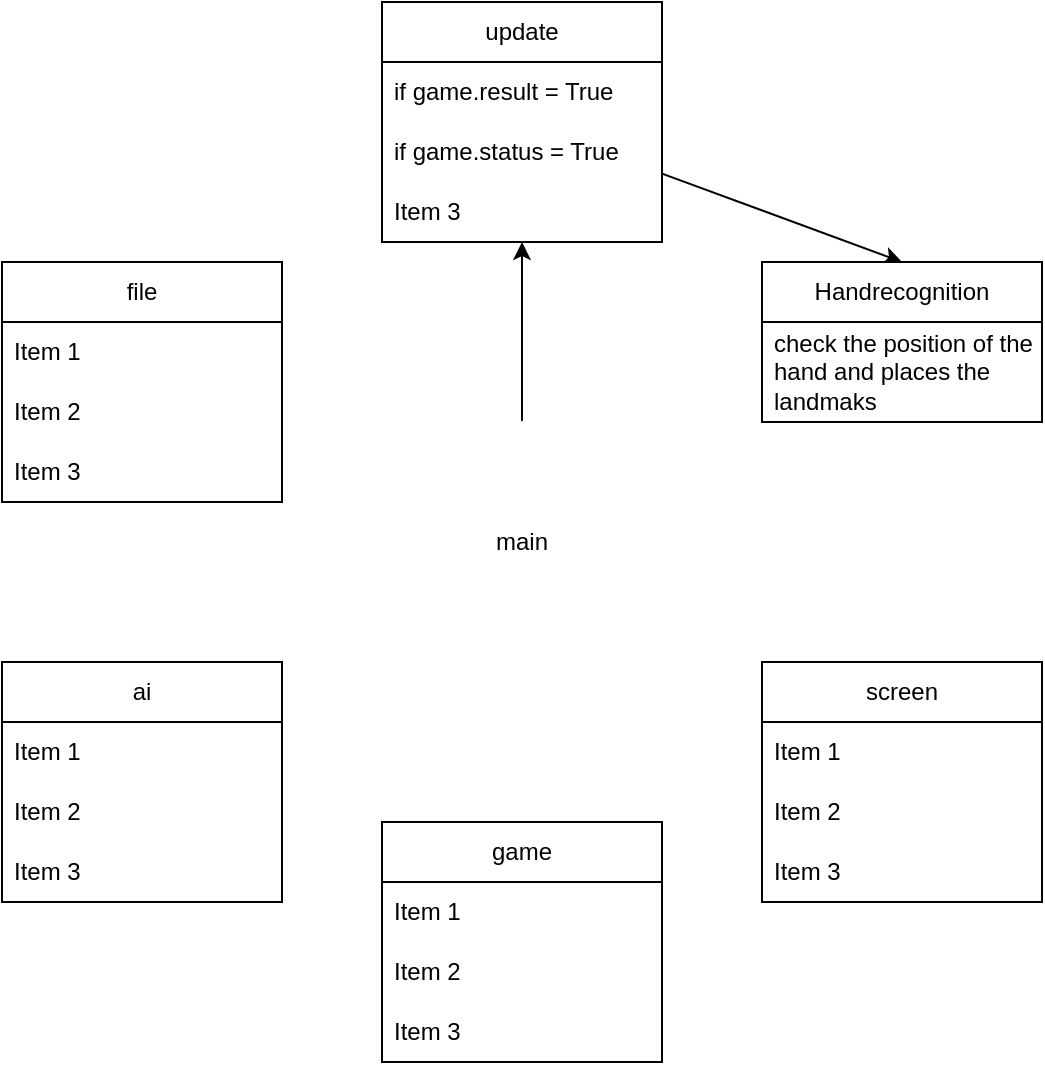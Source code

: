<mxfile>
    <diagram id="9jruPNCNYyBE72fW9I6N" name="Page-1">
        <mxGraphModel dx="2223" dy="1096" grid="1" gridSize="10" guides="1" tooltips="1" connect="1" arrows="1" fold="1" page="1" pageScale="1" pageWidth="1100" pageHeight="850" math="0" shadow="0">
            <root>
                <mxCell id="0"/>
                <mxCell id="1" parent="0"/>
                <mxCell id="83" style="edgeStyle=none;html=1;exitX=0.5;exitY=0;exitDx=0;exitDy=0;fontFamily=Helvetica;" parent="1" source="45" target="54" edge="1">
                    <mxGeometry relative="1" as="geometry"/>
                </mxCell>
                <mxCell id="45" value="main" style="rhombus;whiteSpace=wrap;html=1;shadow=0;strokeColor=#FFFFFF;" parent="1" vertex="1">
                    <mxGeometry x="480" y="380" width="120" height="120" as="geometry"/>
                </mxCell>
                <mxCell id="84" style="edgeStyle=none;html=1;entryX=0.5;entryY=0;entryDx=0;entryDy=0;" parent="1" source="54" target="62" edge="1">
                    <mxGeometry relative="1" as="geometry"/>
                </mxCell>
                <mxCell id="54" value="update" style="swimlane;fontStyle=0;childLayout=stackLayout;horizontal=1;startSize=30;horizontalStack=0;resizeParent=1;resizeParentMax=0;resizeLast=0;collapsible=1;marginBottom=0;whiteSpace=wrap;html=1;" parent="1" vertex="1">
                    <mxGeometry x="470" y="170" width="140" height="120" as="geometry">
                        <mxRectangle x="360" y="360" width="80" height="30" as="alternateBounds"/>
                    </mxGeometry>
                </mxCell>
                <mxCell id="55" value="if game.result = True" style="text;strokeColor=none;fillColor=none;align=left;verticalAlign=middle;spacingLeft=4;spacingRight=4;overflow=hidden;points=[[0,0.5],[1,0.5]];portConstraint=eastwest;rotatable=0;whiteSpace=wrap;html=1;" parent="54" vertex="1">
                    <mxGeometry y="30" width="140" height="30" as="geometry"/>
                </mxCell>
                <mxCell id="56" value="if game.status = True" style="text;strokeColor=none;fillColor=none;align=left;verticalAlign=middle;spacingLeft=4;spacingRight=4;overflow=hidden;points=[[0,0.5],[1,0.5]];portConstraint=eastwest;rotatable=0;whiteSpace=wrap;html=1;" parent="54" vertex="1">
                    <mxGeometry y="60" width="140" height="30" as="geometry"/>
                </mxCell>
                <mxCell id="57" value="Item 3" style="text;strokeColor=none;fillColor=none;align=left;verticalAlign=middle;spacingLeft=4;spacingRight=4;overflow=hidden;points=[[0,0.5],[1,0.5]];portConstraint=eastwest;rotatable=0;whiteSpace=wrap;html=1;" parent="54" vertex="1">
                    <mxGeometry y="90" width="140" height="30" as="geometry"/>
                </mxCell>
                <mxCell id="58" value="game" style="swimlane;fontStyle=0;childLayout=stackLayout;horizontal=1;startSize=30;horizontalStack=0;resizeParent=1;resizeParentMax=0;resizeLast=0;collapsible=1;marginBottom=0;whiteSpace=wrap;html=1;" parent="1" vertex="1">
                    <mxGeometry x="470" y="580" width="140" height="120" as="geometry"/>
                </mxCell>
                <mxCell id="59" value="Item 1" style="text;strokeColor=none;fillColor=none;align=left;verticalAlign=middle;spacingLeft=4;spacingRight=4;overflow=hidden;points=[[0,0.5],[1,0.5]];portConstraint=eastwest;rotatable=0;whiteSpace=wrap;html=1;" parent="58" vertex="1">
                    <mxGeometry y="30" width="140" height="30" as="geometry"/>
                </mxCell>
                <mxCell id="60" value="Item 2" style="text;strokeColor=none;fillColor=none;align=left;verticalAlign=middle;spacingLeft=4;spacingRight=4;overflow=hidden;points=[[0,0.5],[1,0.5]];portConstraint=eastwest;rotatable=0;whiteSpace=wrap;html=1;" parent="58" vertex="1">
                    <mxGeometry y="60" width="140" height="30" as="geometry"/>
                </mxCell>
                <mxCell id="61" value="Item 3" style="text;strokeColor=none;fillColor=none;align=left;verticalAlign=middle;spacingLeft=4;spacingRight=4;overflow=hidden;points=[[0,0.5],[1,0.5]];portConstraint=eastwest;rotatable=0;whiteSpace=wrap;html=1;" parent="58" vertex="1">
                    <mxGeometry y="90" width="140" height="30" as="geometry"/>
                </mxCell>
                <mxCell id="62" value="Handrecognition" style="swimlane;fontStyle=0;childLayout=stackLayout;horizontal=1;startSize=30;horizontalStack=0;resizeParent=1;resizeParentMax=0;resizeLast=0;collapsible=1;marginBottom=0;whiteSpace=wrap;html=1;" parent="1" vertex="1">
                    <mxGeometry x="660" y="300" width="140" height="80" as="geometry"/>
                </mxCell>
                <mxCell id="63" value="check the position of the hand and places the landmaks" style="text;strokeColor=none;fillColor=none;align=left;verticalAlign=middle;spacingLeft=4;spacingRight=4;overflow=hidden;points=[[0,0.5],[1,0.5]];portConstraint=eastwest;rotatable=0;whiteSpace=wrap;html=1;" parent="62" vertex="1">
                    <mxGeometry y="30" width="140" height="50" as="geometry"/>
                </mxCell>
                <mxCell id="66" value="screen" style="swimlane;fontStyle=0;childLayout=stackLayout;horizontal=1;startSize=30;horizontalStack=0;resizeParent=1;resizeParentMax=0;resizeLast=0;collapsible=1;marginBottom=0;whiteSpace=wrap;html=1;" parent="1" vertex="1">
                    <mxGeometry x="660" y="500" width="140" height="120" as="geometry"/>
                </mxCell>
                <mxCell id="67" value="Item 1" style="text;strokeColor=none;fillColor=none;align=left;verticalAlign=middle;spacingLeft=4;spacingRight=4;overflow=hidden;points=[[0,0.5],[1,0.5]];portConstraint=eastwest;rotatable=0;whiteSpace=wrap;html=1;" parent="66" vertex="1">
                    <mxGeometry y="30" width="140" height="30" as="geometry"/>
                </mxCell>
                <mxCell id="68" value="Item 2" style="text;strokeColor=none;fillColor=none;align=left;verticalAlign=middle;spacingLeft=4;spacingRight=4;overflow=hidden;points=[[0,0.5],[1,0.5]];portConstraint=eastwest;rotatable=0;whiteSpace=wrap;html=1;" parent="66" vertex="1">
                    <mxGeometry y="60" width="140" height="30" as="geometry"/>
                </mxCell>
                <mxCell id="69" value="Item 3" style="text;strokeColor=none;fillColor=none;align=left;verticalAlign=middle;spacingLeft=4;spacingRight=4;overflow=hidden;points=[[0,0.5],[1,0.5]];portConstraint=eastwest;rotatable=0;whiteSpace=wrap;html=1;" parent="66" vertex="1">
                    <mxGeometry y="90" width="140" height="30" as="geometry"/>
                </mxCell>
                <mxCell id="72" value="ai" style="swimlane;fontStyle=0;childLayout=stackLayout;horizontal=1;startSize=30;horizontalStack=0;resizeParent=1;resizeParentMax=0;resizeLast=0;collapsible=1;marginBottom=0;whiteSpace=wrap;html=1;" parent="1" vertex="1">
                    <mxGeometry x="280" y="500" width="140" height="120" as="geometry"/>
                </mxCell>
                <mxCell id="73" value="Item 1" style="text;strokeColor=none;fillColor=none;align=left;verticalAlign=middle;spacingLeft=4;spacingRight=4;overflow=hidden;points=[[0,0.5],[1,0.5]];portConstraint=eastwest;rotatable=0;whiteSpace=wrap;html=1;" parent="72" vertex="1">
                    <mxGeometry y="30" width="140" height="30" as="geometry"/>
                </mxCell>
                <mxCell id="74" value="Item 2" style="text;strokeColor=none;fillColor=none;align=left;verticalAlign=middle;spacingLeft=4;spacingRight=4;overflow=hidden;points=[[0,0.5],[1,0.5]];portConstraint=eastwest;rotatable=0;whiteSpace=wrap;html=1;" parent="72" vertex="1">
                    <mxGeometry y="60" width="140" height="30" as="geometry"/>
                </mxCell>
                <mxCell id="75" value="Item 3" style="text;strokeColor=none;fillColor=none;align=left;verticalAlign=middle;spacingLeft=4;spacingRight=4;overflow=hidden;points=[[0,0.5],[1,0.5]];portConstraint=eastwest;rotatable=0;whiteSpace=wrap;html=1;" parent="72" vertex="1">
                    <mxGeometry y="90" width="140" height="30" as="geometry"/>
                </mxCell>
                <mxCell id="77" value="file" style="swimlane;fontStyle=0;childLayout=stackLayout;horizontal=1;startSize=30;horizontalStack=0;resizeParent=1;resizeParentMax=0;resizeLast=0;collapsible=1;marginBottom=0;whiteSpace=wrap;html=1;" parent="1" vertex="1">
                    <mxGeometry x="280" y="300" width="140" height="120" as="geometry"/>
                </mxCell>
                <mxCell id="78" value="Item 1" style="text;strokeColor=none;fillColor=none;align=left;verticalAlign=middle;spacingLeft=4;spacingRight=4;overflow=hidden;points=[[0,0.5],[1,0.5]];portConstraint=eastwest;rotatable=0;whiteSpace=wrap;html=1;" parent="77" vertex="1">
                    <mxGeometry y="30" width="140" height="30" as="geometry"/>
                </mxCell>
                <mxCell id="79" value="Item 2" style="text;strokeColor=none;fillColor=none;align=left;verticalAlign=middle;spacingLeft=4;spacingRight=4;overflow=hidden;points=[[0,0.5],[1,0.5]];portConstraint=eastwest;rotatable=0;whiteSpace=wrap;html=1;" parent="77" vertex="1">
                    <mxGeometry y="60" width="140" height="30" as="geometry"/>
                </mxCell>
                <mxCell id="80" value="Item 3" style="text;strokeColor=none;fillColor=none;align=left;verticalAlign=middle;spacingLeft=4;spacingRight=4;overflow=hidden;points=[[0,0.5],[1,0.5]];portConstraint=eastwest;rotatable=0;whiteSpace=wrap;html=1;" parent="77" vertex="1">
                    <mxGeometry y="90" width="140" height="30" as="geometry"/>
                </mxCell>
            </root>
        </mxGraphModel>
    </diagram>
</mxfile>
